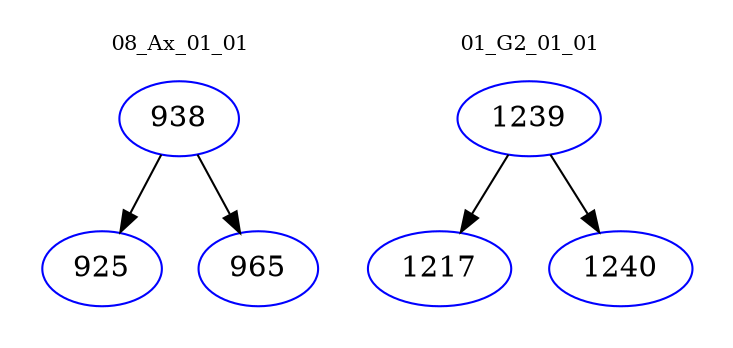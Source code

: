 digraph{
subgraph cluster_0 {
color = white
label = "08_Ax_01_01";
fontsize=10;
T0_938 [label="938", color="blue"]
T0_938 -> T0_925 [color="black"]
T0_925 [label="925", color="blue"]
T0_938 -> T0_965 [color="black"]
T0_965 [label="965", color="blue"]
}
subgraph cluster_1 {
color = white
label = "01_G2_01_01";
fontsize=10;
T1_1239 [label="1239", color="blue"]
T1_1239 -> T1_1217 [color="black"]
T1_1217 [label="1217", color="blue"]
T1_1239 -> T1_1240 [color="black"]
T1_1240 [label="1240", color="blue"]
}
}

